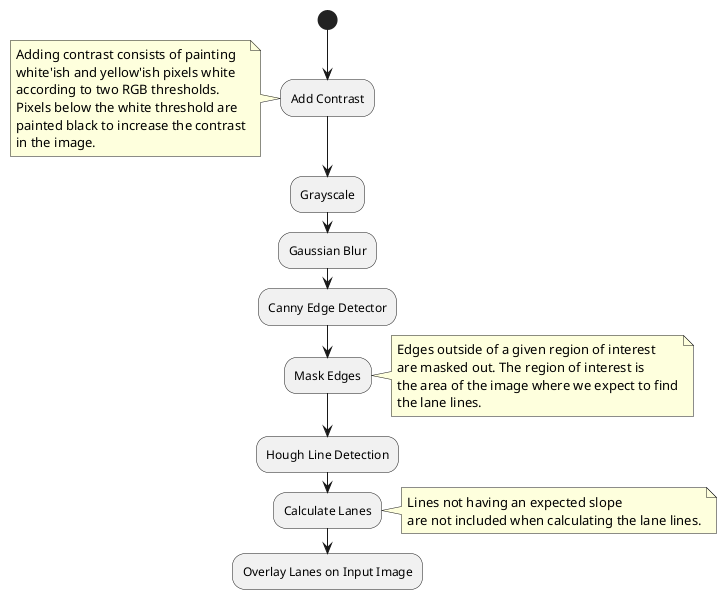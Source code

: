 @startuml
start
:Add Contrast;
note left
    Adding contrast consists of painting
    white'ish and yellow'ish pixels white
    according to two RGB thresholds.
    Pixels below the white threshold are
    painted black to increase the contrast
    in the image.
end note
:Grayscale;
:Gaussian Blur;
:Canny Edge Detector;
:Mask Edges;
note right
    Edges outside of a given region of interest
    are masked out. The region of interest is
    the area of the image where we expect to find
    the lane lines.
end note
:Hough Line Detection;
:Calculate Lanes;
note right
    Lines not having an expected slope
    are not included when calculating the lane lines.
end note
:Overlay Lanes on Input Image;
@enduml
